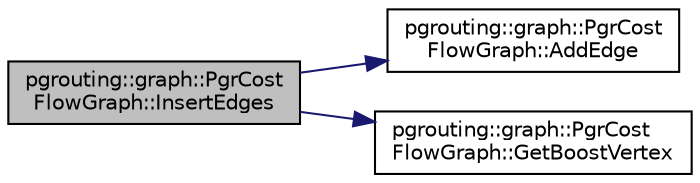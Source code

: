 digraph "pgrouting::graph::PgrCostFlowGraph::InsertEdges"
{
  edge [fontname="Helvetica",fontsize="10",labelfontname="Helvetica",labelfontsize="10"];
  node [fontname="Helvetica",fontsize="10",shape=record];
  rankdir="LR";
  Node118 [label="pgrouting::graph::PgrCost\lFlowGraph::InsertEdges",height=0.2,width=0.4,color="black", fillcolor="grey75", style="filled", fontcolor="black"];
  Node118 -> Node119 [color="midnightblue",fontsize="10",style="solid",fontname="Helvetica"];
  Node119 [label="pgrouting::graph::PgrCost\lFlowGraph::AddEdge",height=0.2,width=0.4,color="black", fillcolor="white", style="filled",URL="$classpgrouting_1_1graph_1_1PgrCostFlowGraph.html#ae332714d0cac50310333a89b2912954b"];
  Node118 -> Node120 [color="midnightblue",fontsize="10",style="solid",fontname="Helvetica"];
  Node120 [label="pgrouting::graph::PgrCost\lFlowGraph::GetBoostVertex",height=0.2,width=0.4,color="black", fillcolor="white", style="filled",URL="$classpgrouting_1_1graph_1_1PgrCostFlowGraph.html#ab314d49f7903e377554144cdf6e780f9"];
}
